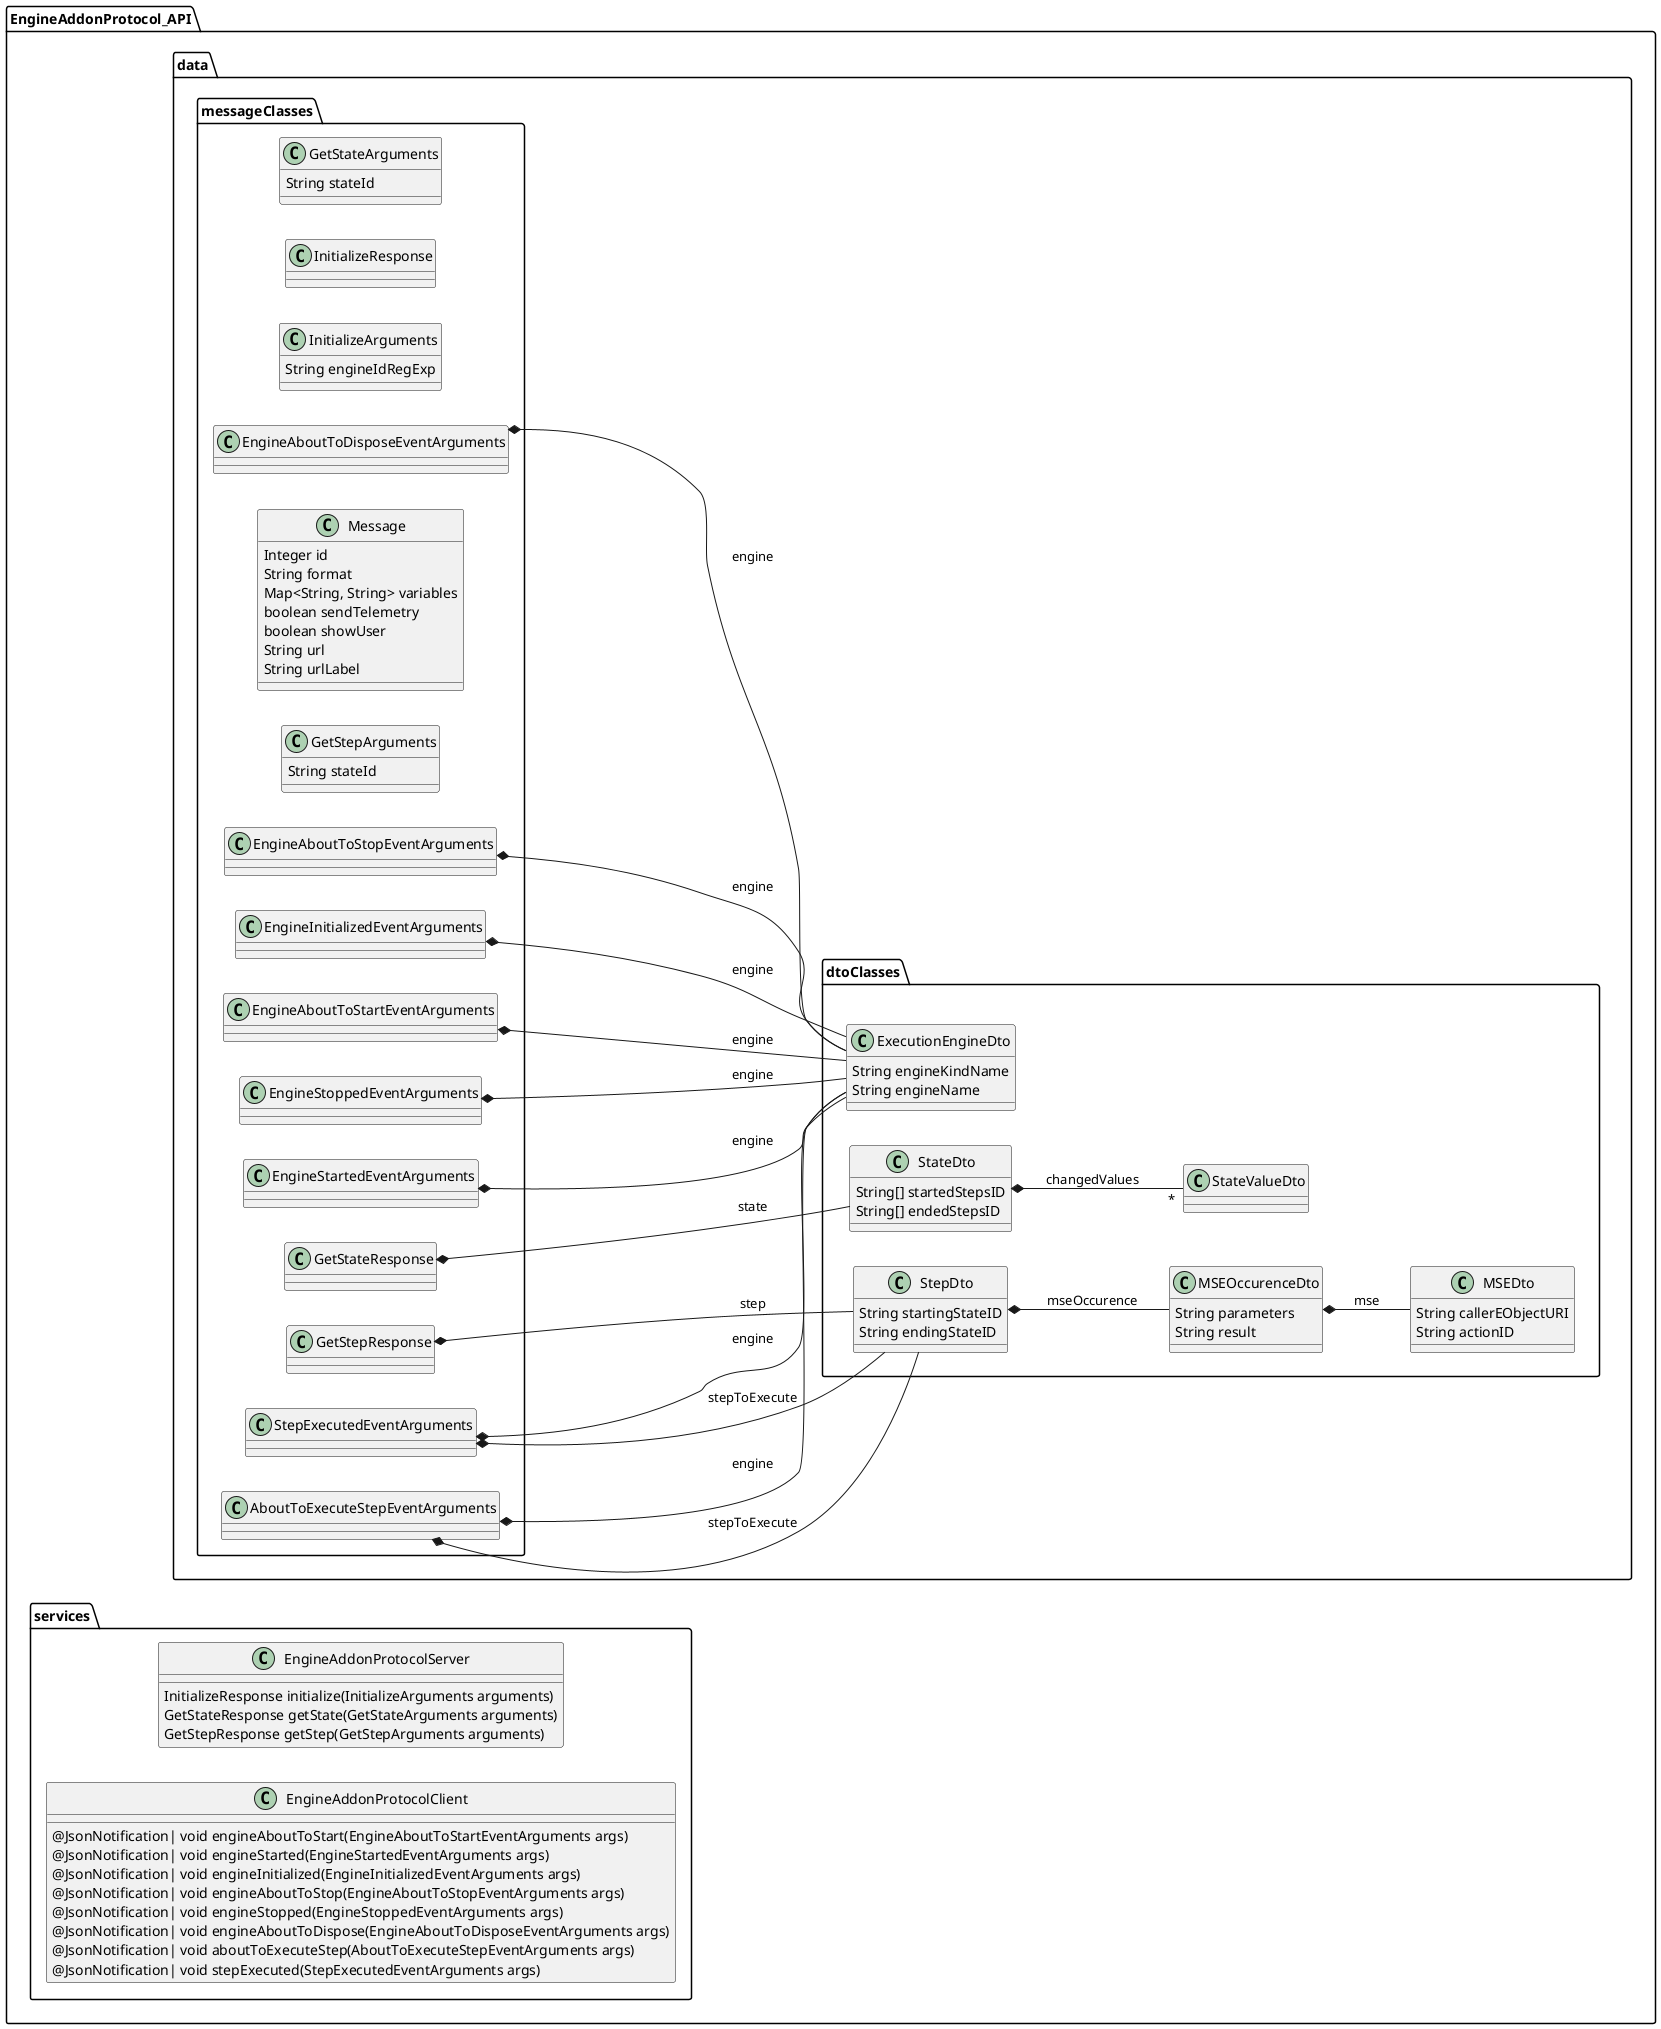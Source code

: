 @startuml
' GENERATED FILE, DO NOT MODIFY MANUALLY
left to right direction

package EngineAddonProtocol_API {
package data {
package messageClasses {
class EngineAboutToStartEventArguments  {
}
class EngineStartedEventArguments  {
}
class EngineInitializedEventArguments  {
}
class EngineAboutToStopEventArguments  {
}
class EngineStoppedEventArguments  {
}
class EngineAboutToDisposeEventArguments  {
}
class AboutToExecuteStepEventArguments  {
}
class StepExecutedEventArguments  {
}
class InitializeArguments  {
	String engineIdRegExp
}
class InitializeResponse  {
}
class GetStateArguments  {
	String stateId
}
class GetStateResponse  {
}
class GetStepArguments  {
	String stateId
}
class GetStepResponse  {
}
class Message  {
	Integer id
	String format
	Map<String, String> variables
	boolean sendTelemetry
	boolean showUser
	String url
	String urlLabel
}
}
package dtoClasses {
class ExecutionEngineDto  {
	String engineKindName
	String engineName
}
class StepDto  {
	String startingStateID
	String endingStateID
}
class MSEOccurenceDto  {
	String parameters
	String result
}
class MSEDto  {
	String callerEObjectURI
	String actionID
}
class StateDto  {
	String[] startedStepsID
	String[] endedStepsID
}
class StateValueDto  {
}
}
}
EngineAboutToStartEventArguments *-- ExecutionEngineDto :  engine
EngineStartedEventArguments *-- ExecutionEngineDto :  engine
EngineInitializedEventArguments *-- ExecutionEngineDto :  engine
EngineAboutToStopEventArguments *-- ExecutionEngineDto :  engine
EngineStoppedEventArguments *-- ExecutionEngineDto :  engine
EngineAboutToDisposeEventArguments *-- ExecutionEngineDto :  engine
AboutToExecuteStepEventArguments *-- ExecutionEngineDto :  engine
AboutToExecuteStepEventArguments *-- StepDto :  stepToExecute
StepExecutedEventArguments *-- ExecutionEngineDto :  engine
StepExecutedEventArguments *-- StepDto :  stepToExecute
GetStateResponse *-- StateDto :  state
GetStepResponse *-- StepDto :  step
StepDto *-- MSEOccurenceDto :  mseOccurence
MSEOccurenceDto *-- MSEDto :  mse
StateDto *-- "*" StateValueDto :  changedValues
EngineAboutToStartEventArguments -[hidden]- dtoClasses
EngineStartedEventArguments -[hidden]- dtoClasses
EngineInitializedEventArguments -[hidden]- dtoClasses
EngineAboutToStopEventArguments -[hidden]- dtoClasses
EngineStoppedEventArguments -[hidden]- dtoClasses
EngineAboutToDisposeEventArguments -[hidden]- dtoClasses
AboutToExecuteStepEventArguments -[hidden]- dtoClasses
StepExecutedEventArguments -[hidden]- dtoClasses
InitializeArguments -[hidden]- dtoClasses
InitializeResponse -[hidden]- dtoClasses
GetStateArguments -[hidden]- dtoClasses
GetStateResponse -[hidden]- dtoClasses
GetStepArguments -[hidden]- dtoClasses
GetStepResponse -[hidden]- dtoClasses
Message -[hidden]- dtoClasses
package services {
class EngineAddonProtocolServer {
	InitializeResponse initialize(InitializeArguments arguments)
	GetStateResponse getState(GetStateArguments arguments)
	GetStepResponse getStep(GetStepArguments arguments)
}
class EngineAddonProtocolClient {
	@JsonNotification| void engineAboutToStart(EngineAboutToStartEventArguments args)
	@JsonNotification| void engineStarted(EngineStartedEventArguments args)
	@JsonNotification| void engineInitialized(EngineInitializedEventArguments args)
	@JsonNotification| void engineAboutToStop(EngineAboutToStopEventArguments args)
	@JsonNotification| void engineStopped(EngineStoppedEventArguments args)
	@JsonNotification| void engineAboutToDispose(EngineAboutToDisposeEventArguments args)
	@JsonNotification| void aboutToExecuteStep(AboutToExecuteStepEventArguments args)
	@JsonNotification| void stepExecuted(StepExecutedEventArguments args)
}
}
}
@enduml

